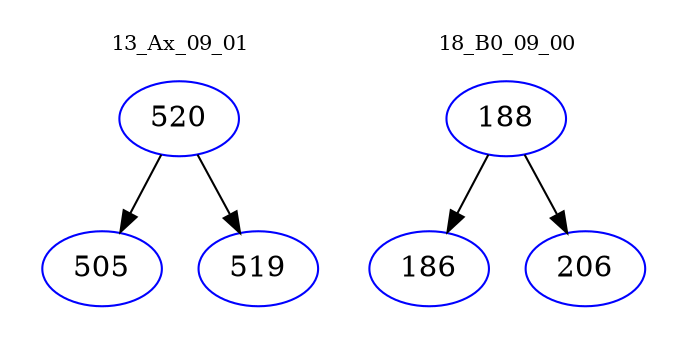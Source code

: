 digraph{
subgraph cluster_0 {
color = white
label = "13_Ax_09_01";
fontsize=10;
T0_520 [label="520", color="blue"]
T0_520 -> T0_505 [color="black"]
T0_505 [label="505", color="blue"]
T0_520 -> T0_519 [color="black"]
T0_519 [label="519", color="blue"]
}
subgraph cluster_1 {
color = white
label = "18_B0_09_00";
fontsize=10;
T1_188 [label="188", color="blue"]
T1_188 -> T1_186 [color="black"]
T1_186 [label="186", color="blue"]
T1_188 -> T1_206 [color="black"]
T1_206 [label="206", color="blue"]
}
}
